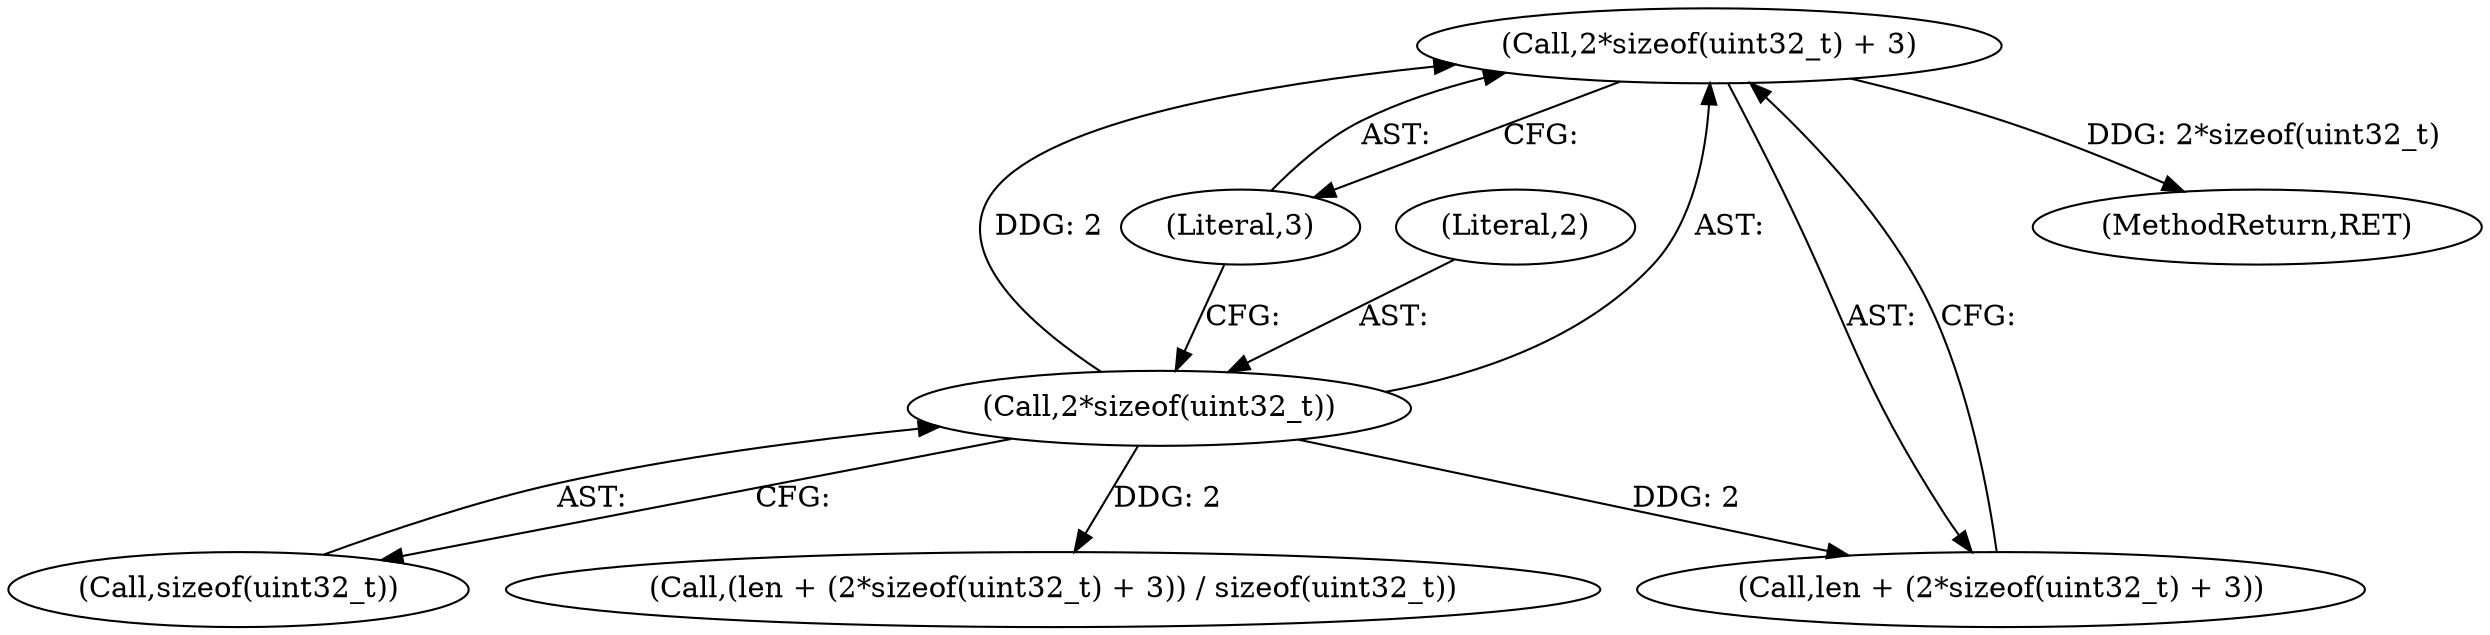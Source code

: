 digraph "0_tcpdump_19d25dd8781620cd41bf178a5e2e27fc1cf242d0_2@API" {
"1000145" [label="(Call,2*sizeof(uint32_t) + 3)"];
"1000146" [label="(Call,2*sizeof(uint32_t))"];
"1000150" [label="(Literal,3)"];
"1000147" [label="(Literal,2)"];
"1000143" [label="(Call,len + (2*sizeof(uint32_t) + 3))"];
"1000146" [label="(Call,2*sizeof(uint32_t))"];
"1000199" [label="(MethodReturn,RET)"];
"1000148" [label="(Call,sizeof(uint32_t))"];
"1000142" [label="(Call,(len + (2*sizeof(uint32_t) + 3)) / sizeof(uint32_t))"];
"1000145" [label="(Call,2*sizeof(uint32_t) + 3)"];
"1000145" -> "1000143"  [label="AST: "];
"1000145" -> "1000150"  [label="CFG: "];
"1000146" -> "1000145"  [label="AST: "];
"1000150" -> "1000145"  [label="AST: "];
"1000143" -> "1000145"  [label="CFG: "];
"1000145" -> "1000199"  [label="DDG: 2*sizeof(uint32_t)"];
"1000146" -> "1000145"  [label="DDG: 2"];
"1000146" -> "1000148"  [label="CFG: "];
"1000147" -> "1000146"  [label="AST: "];
"1000148" -> "1000146"  [label="AST: "];
"1000150" -> "1000146"  [label="CFG: "];
"1000146" -> "1000142"  [label="DDG: 2"];
"1000146" -> "1000143"  [label="DDG: 2"];
}
